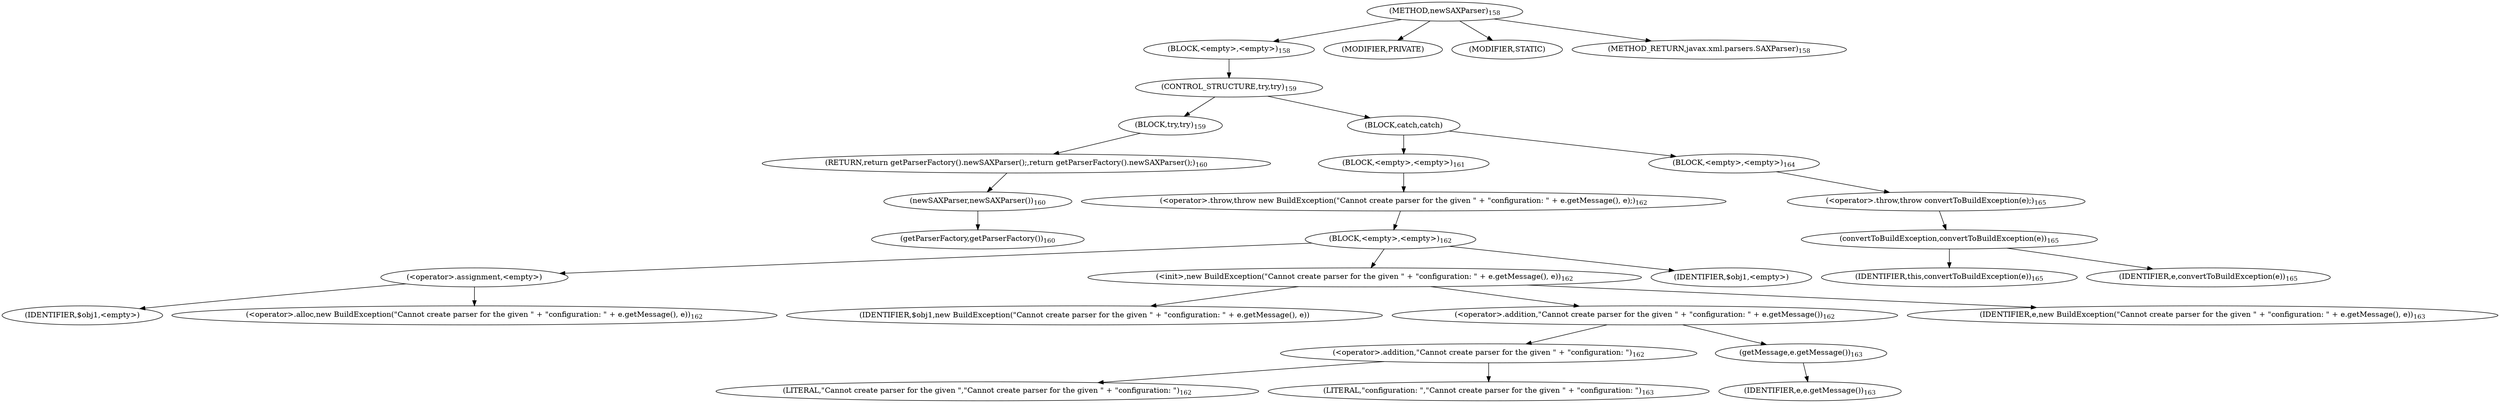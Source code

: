 digraph "newSAXParser" {  
"100" [label = <(METHOD,newSAXParser)<SUB>158</SUB>> ]
"101" [label = <(BLOCK,&lt;empty&gt;,&lt;empty&gt;)<SUB>158</SUB>> ]
"102" [label = <(CONTROL_STRUCTURE,try,try)<SUB>159</SUB>> ]
"103" [label = <(BLOCK,try,try)<SUB>159</SUB>> ]
"104" [label = <(RETURN,return getParserFactory().newSAXParser();,return getParserFactory().newSAXParser();)<SUB>160</SUB>> ]
"105" [label = <(newSAXParser,newSAXParser())<SUB>160</SUB>> ]
"106" [label = <(getParserFactory,getParserFactory())<SUB>160</SUB>> ]
"107" [label = <(BLOCK,catch,catch)> ]
"108" [label = <(BLOCK,&lt;empty&gt;,&lt;empty&gt;)<SUB>161</SUB>> ]
"109" [label = <(&lt;operator&gt;.throw,throw new BuildException(&quot;Cannot create parser for the given &quot; + &quot;configuration: &quot; + e.getMessage(), e);)<SUB>162</SUB>> ]
"110" [label = <(BLOCK,&lt;empty&gt;,&lt;empty&gt;)<SUB>162</SUB>> ]
"111" [label = <(&lt;operator&gt;.assignment,&lt;empty&gt;)> ]
"112" [label = <(IDENTIFIER,$obj1,&lt;empty&gt;)> ]
"113" [label = <(&lt;operator&gt;.alloc,new BuildException(&quot;Cannot create parser for the given &quot; + &quot;configuration: &quot; + e.getMessage(), e))<SUB>162</SUB>> ]
"114" [label = <(&lt;init&gt;,new BuildException(&quot;Cannot create parser for the given &quot; + &quot;configuration: &quot; + e.getMessage(), e))<SUB>162</SUB>> ]
"115" [label = <(IDENTIFIER,$obj1,new BuildException(&quot;Cannot create parser for the given &quot; + &quot;configuration: &quot; + e.getMessage(), e))> ]
"116" [label = <(&lt;operator&gt;.addition,&quot;Cannot create parser for the given &quot; + &quot;configuration: &quot; + e.getMessage())<SUB>162</SUB>> ]
"117" [label = <(&lt;operator&gt;.addition,&quot;Cannot create parser for the given &quot; + &quot;configuration: &quot;)<SUB>162</SUB>> ]
"118" [label = <(LITERAL,&quot;Cannot create parser for the given &quot;,&quot;Cannot create parser for the given &quot; + &quot;configuration: &quot;)<SUB>162</SUB>> ]
"119" [label = <(LITERAL,&quot;configuration: &quot;,&quot;Cannot create parser for the given &quot; + &quot;configuration: &quot;)<SUB>163</SUB>> ]
"120" [label = <(getMessage,e.getMessage())<SUB>163</SUB>> ]
"121" [label = <(IDENTIFIER,e,e.getMessage())<SUB>163</SUB>> ]
"122" [label = <(IDENTIFIER,e,new BuildException(&quot;Cannot create parser for the given &quot; + &quot;configuration: &quot; + e.getMessage(), e))<SUB>163</SUB>> ]
"123" [label = <(IDENTIFIER,$obj1,&lt;empty&gt;)> ]
"124" [label = <(BLOCK,&lt;empty&gt;,&lt;empty&gt;)<SUB>164</SUB>> ]
"125" [label = <(&lt;operator&gt;.throw,throw convertToBuildException(e);)<SUB>165</SUB>> ]
"126" [label = <(convertToBuildException,convertToBuildException(e))<SUB>165</SUB>> ]
"127" [label = <(IDENTIFIER,this,convertToBuildException(e))<SUB>165</SUB>> ]
"128" [label = <(IDENTIFIER,e,convertToBuildException(e))<SUB>165</SUB>> ]
"129" [label = <(MODIFIER,PRIVATE)> ]
"130" [label = <(MODIFIER,STATIC)> ]
"131" [label = <(METHOD_RETURN,javax.xml.parsers.SAXParser)<SUB>158</SUB>> ]
  "100" -> "101" 
  "100" -> "129" 
  "100" -> "130" 
  "100" -> "131" 
  "101" -> "102" 
  "102" -> "103" 
  "102" -> "107" 
  "103" -> "104" 
  "104" -> "105" 
  "105" -> "106" 
  "107" -> "108" 
  "107" -> "124" 
  "108" -> "109" 
  "109" -> "110" 
  "110" -> "111" 
  "110" -> "114" 
  "110" -> "123" 
  "111" -> "112" 
  "111" -> "113" 
  "114" -> "115" 
  "114" -> "116" 
  "114" -> "122" 
  "116" -> "117" 
  "116" -> "120" 
  "117" -> "118" 
  "117" -> "119" 
  "120" -> "121" 
  "124" -> "125" 
  "125" -> "126" 
  "126" -> "127" 
  "126" -> "128" 
}

